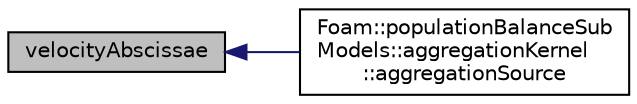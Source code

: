digraph "velocityAbscissae"
{
  bgcolor="transparent";
  edge [fontname="Helvetica",fontsize="10",labelfontname="Helvetica",labelfontsize="10"];
  node [fontname="Helvetica",fontsize="10",shape=record];
  rankdir="LR";
  Node112 [label="velocityAbscissae",height=0.2,width=0.4,color="black", fillcolor="grey75", style="filled", fontcolor="black"];
  Node112 -> Node113 [dir="back",color="midnightblue",fontsize="10",style="solid",fontname="Helvetica"];
  Node113 [label="Foam::populationBalanceSub\lModels::aggregationKernel\l::aggregationSource",height=0.2,width=0.4,color="black",URL="$a02080.html#a3bff6580f2decb13d53d1a1aa31eae2d",tooltip="Return aggregation source terms. "];
}
